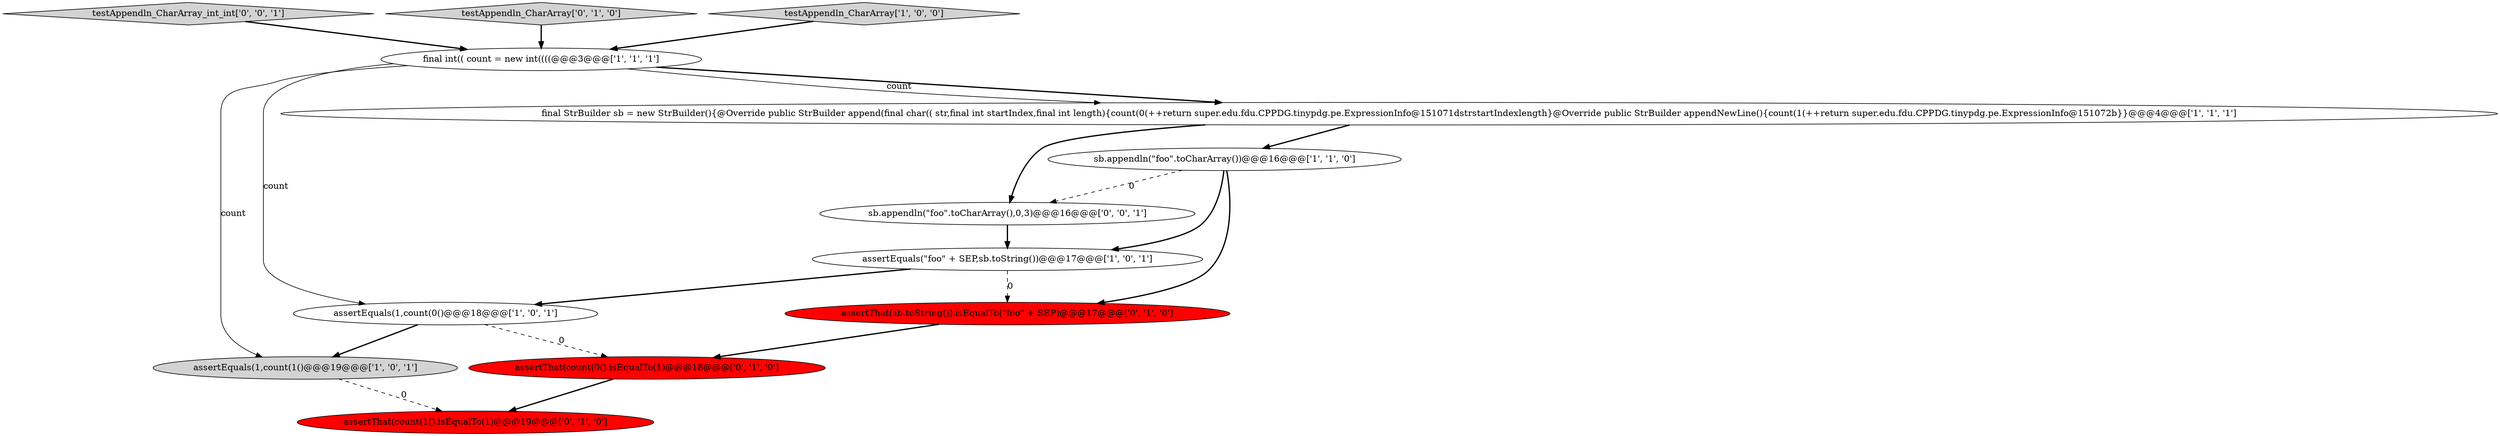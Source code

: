 digraph {
2 [style = filled, label = "assertEquals(1,count(1()@@@19@@@['1', '0', '1']", fillcolor = lightgray, shape = ellipse image = "AAA0AAABBB1BBB"];
7 [style = filled, label = "assertThat(sb.toString()).isEqualTo(\"foo\" + SEP)@@@17@@@['0', '1', '0']", fillcolor = red, shape = ellipse image = "AAA1AAABBB2BBB"];
4 [style = filled, label = "final int(( count = new int((((@@@3@@@['1', '1', '1']", fillcolor = white, shape = ellipse image = "AAA0AAABBB1BBB"];
0 [style = filled, label = "assertEquals(1,count(0()@@@18@@@['1', '0', '1']", fillcolor = white, shape = ellipse image = "AAA0AAABBB1BBB"];
5 [style = filled, label = "final StrBuilder sb = new StrBuilder(){@Override public StrBuilder append(final char(( str,final int startIndex,final int length){count(0(++return super.edu.fdu.CPPDG.tinypdg.pe.ExpressionInfo@151071dstrstartIndexlength}@Override public StrBuilder appendNewLine(){count(1(++return super.edu.fdu.CPPDG.tinypdg.pe.ExpressionInfo@151072b}}@@@4@@@['1', '1', '1']", fillcolor = white, shape = ellipse image = "AAA0AAABBB1BBB"];
11 [style = filled, label = "testAppendln_CharArray_int_int['0', '0', '1']", fillcolor = lightgray, shape = diamond image = "AAA0AAABBB3BBB"];
8 [style = filled, label = "testAppendln_CharArray['0', '1', '0']", fillcolor = lightgray, shape = diamond image = "AAA0AAABBB2BBB"];
9 [style = filled, label = "assertThat(count(0().isEqualTo(1)@@@18@@@['0', '1', '0']", fillcolor = red, shape = ellipse image = "AAA1AAABBB2BBB"];
1 [style = filled, label = "testAppendln_CharArray['1', '0', '0']", fillcolor = lightgray, shape = diamond image = "AAA0AAABBB1BBB"];
3 [style = filled, label = "sb.appendln(\"foo\".toCharArray())@@@16@@@['1', '1', '0']", fillcolor = white, shape = ellipse image = "AAA0AAABBB1BBB"];
6 [style = filled, label = "assertEquals(\"foo\" + SEP,sb.toString())@@@17@@@['1', '0', '1']", fillcolor = white, shape = ellipse image = "AAA0AAABBB1BBB"];
12 [style = filled, label = "sb.appendln(\"foo\".toCharArray(),0,3)@@@16@@@['0', '0', '1']", fillcolor = white, shape = ellipse image = "AAA0AAABBB3BBB"];
10 [style = filled, label = "assertThat(count(1().isEqualTo(1)@@@19@@@['0', '1', '0']", fillcolor = red, shape = ellipse image = "AAA1AAABBB2BBB"];
5->3 [style = bold, label=""];
7->9 [style = bold, label=""];
3->6 [style = bold, label=""];
1->4 [style = bold, label=""];
11->4 [style = bold, label=""];
6->0 [style = bold, label=""];
8->4 [style = bold, label=""];
0->9 [style = dashed, label="0"];
9->10 [style = bold, label=""];
3->12 [style = dashed, label="0"];
3->7 [style = bold, label=""];
5->12 [style = bold, label=""];
12->6 [style = bold, label=""];
4->0 [style = solid, label="count"];
4->5 [style = bold, label=""];
4->2 [style = solid, label="count"];
4->5 [style = solid, label="count"];
6->7 [style = dashed, label="0"];
2->10 [style = dashed, label="0"];
0->2 [style = bold, label=""];
}
